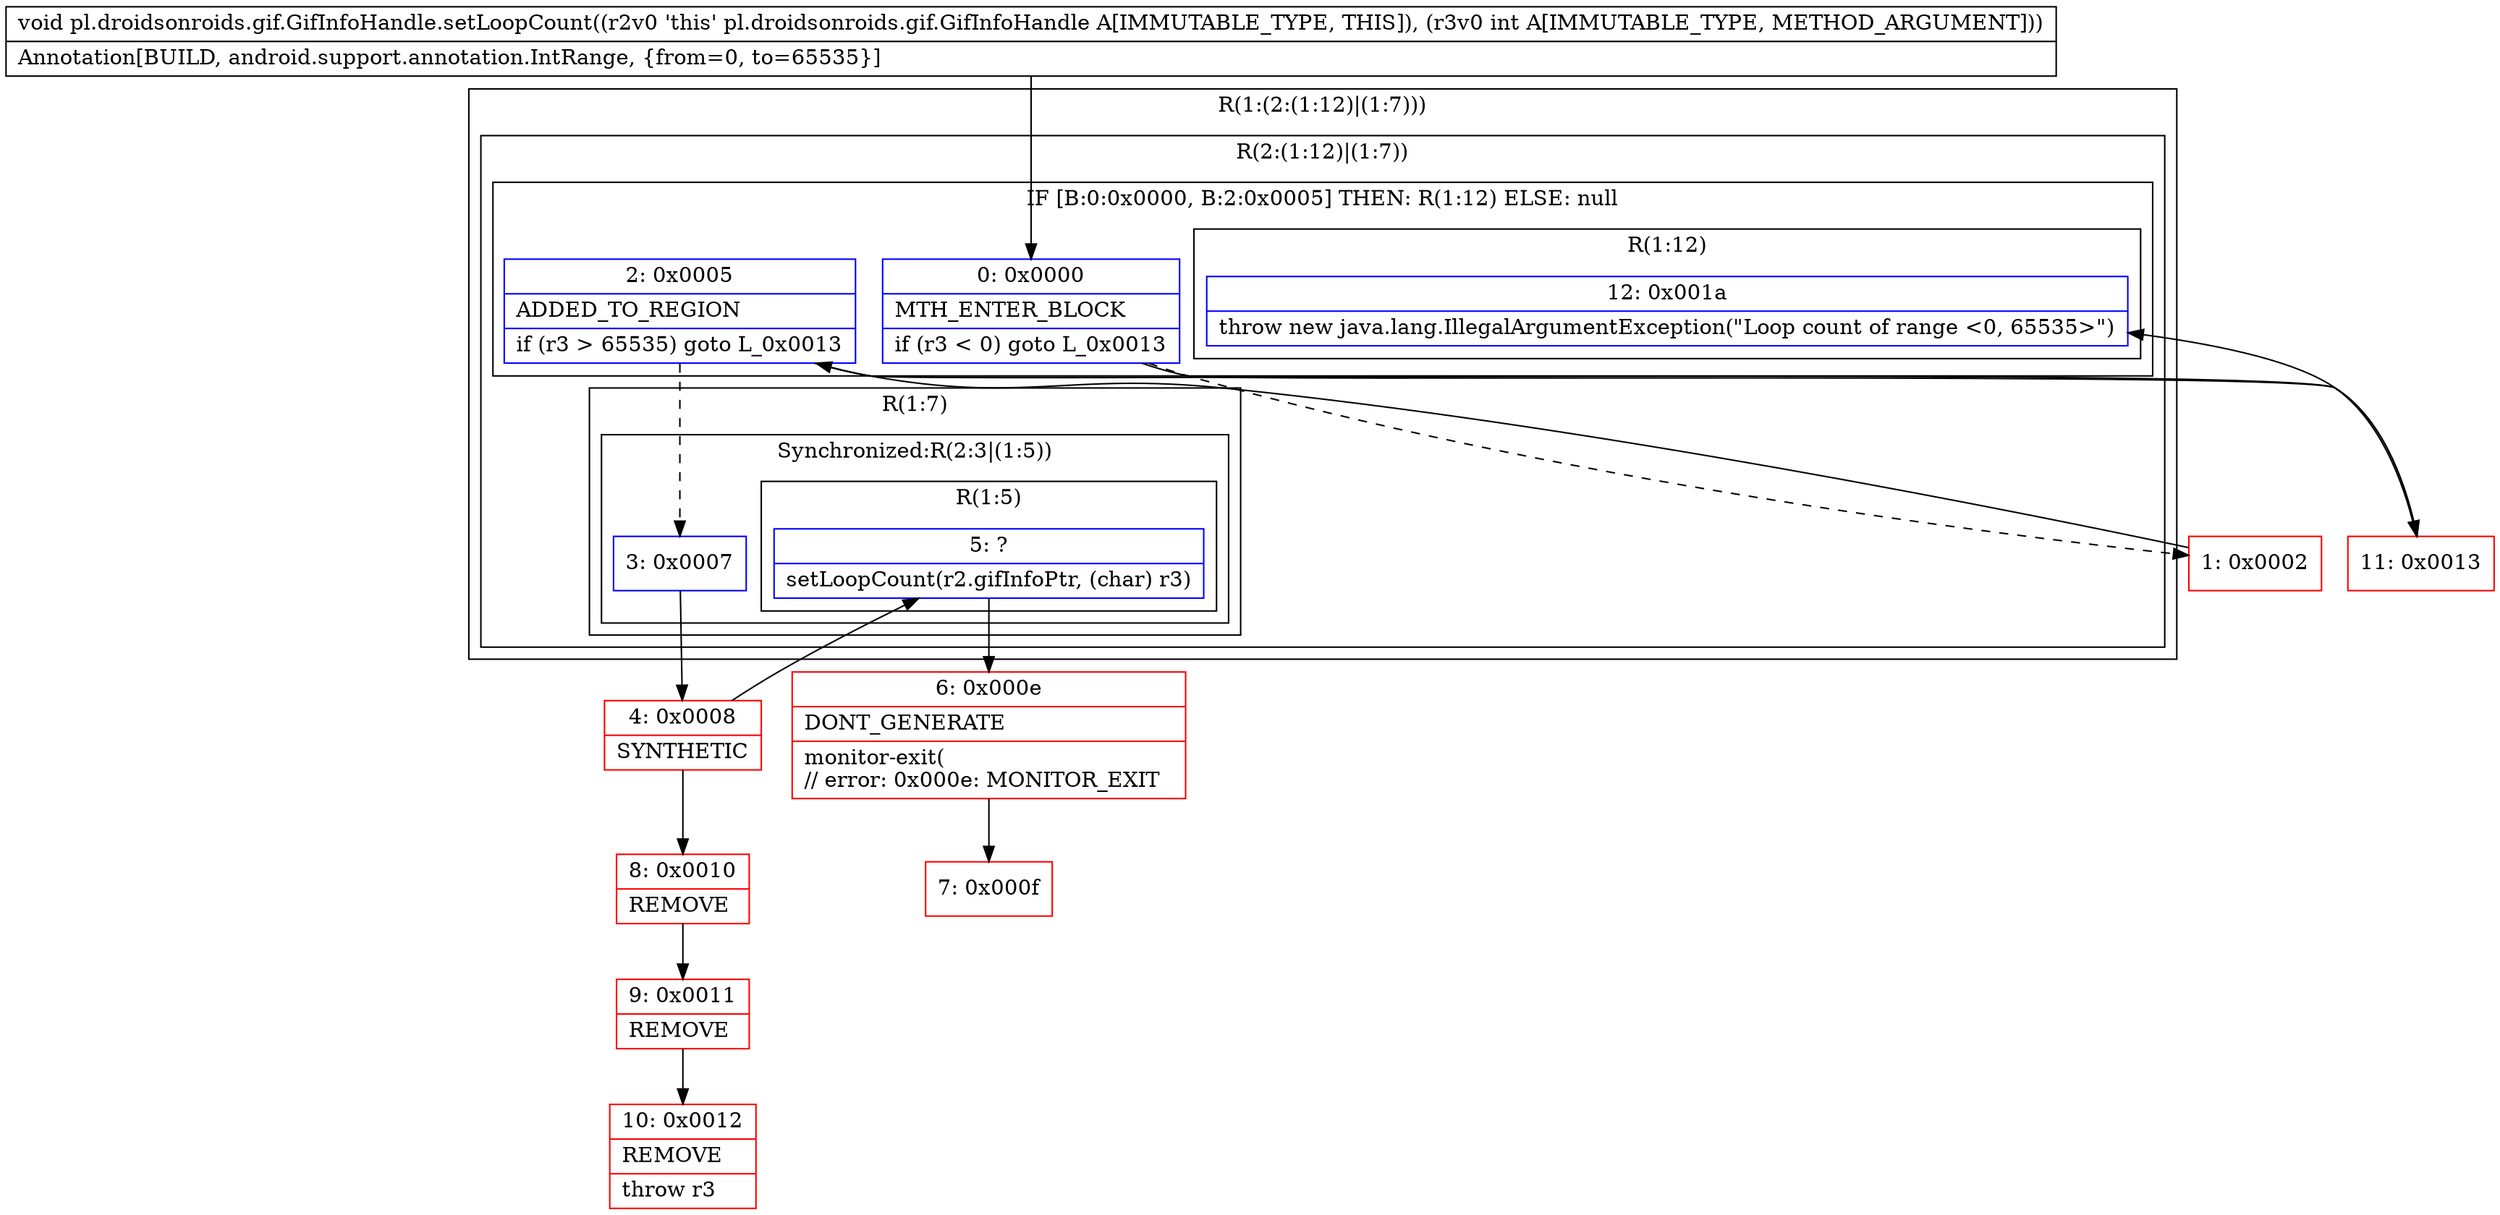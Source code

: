 digraph "CFG forpl.droidsonroids.gif.GifInfoHandle.setLoopCount(I)V" {
subgraph cluster_Region_1611591486 {
label = "R(1:(2:(1:12)|(1:7)))";
node [shape=record,color=blue];
subgraph cluster_Region_1846668678 {
label = "R(2:(1:12)|(1:7))";
node [shape=record,color=blue];
subgraph cluster_IfRegion_1849497515 {
label = "IF [B:0:0x0000, B:2:0x0005] THEN: R(1:12) ELSE: null";
node [shape=record,color=blue];
Node_0 [shape=record,label="{0\:\ 0x0000|MTH_ENTER_BLOCK\l|if (r3 \< 0) goto L_0x0013\l}"];
Node_2 [shape=record,label="{2\:\ 0x0005|ADDED_TO_REGION\l|if (r3 \> 65535) goto L_0x0013\l}"];
subgraph cluster_Region_418979753 {
label = "R(1:12)";
node [shape=record,color=blue];
Node_12 [shape=record,label="{12\:\ 0x001a|throw new java.lang.IllegalArgumentException(\"Loop count of range \<0, 65535\>\")\l}"];
}
}
subgraph cluster_Region_261710999 {
label = "R(1:7)";
node [shape=record,color=blue];
subgraph cluster_SynchronizedRegion_1845876031 {
label = "Synchronized:R(2:3|(1:5))";
node [shape=record,color=blue];
Node_3 [shape=record,label="{3\:\ 0x0007}"];
subgraph cluster_Region_1753421595 {
label = "R(1:5)";
node [shape=record,color=blue];
Node_5 [shape=record,label="{5\:\ ?|setLoopCount(r2.gifInfoPtr, (char) r3)\l}"];
}
}
}
}
}
Node_1 [shape=record,color=red,label="{1\:\ 0x0002}"];
Node_4 [shape=record,color=red,label="{4\:\ 0x0008|SYNTHETIC\l}"];
Node_6 [shape=record,color=red,label="{6\:\ 0x000e|DONT_GENERATE\l|monitor\-exit(\l\/\/ error: 0x000e: MONITOR_EXIT  \l}"];
Node_7 [shape=record,color=red,label="{7\:\ 0x000f}"];
Node_8 [shape=record,color=red,label="{8\:\ 0x0010|REMOVE\l}"];
Node_9 [shape=record,color=red,label="{9\:\ 0x0011|REMOVE\l}"];
Node_10 [shape=record,color=red,label="{10\:\ 0x0012|REMOVE\l|throw r3\l}"];
Node_11 [shape=record,color=red,label="{11\:\ 0x0013}"];
MethodNode[shape=record,label="{void pl.droidsonroids.gif.GifInfoHandle.setLoopCount((r2v0 'this' pl.droidsonroids.gif.GifInfoHandle A[IMMUTABLE_TYPE, THIS]), (r3v0 int A[IMMUTABLE_TYPE, METHOD_ARGUMENT]))  | Annotation[BUILD, android.support.annotation.IntRange, \{from=0, to=65535\}]\l}"];
MethodNode -> Node_0;
Node_0 -> Node_1[style=dashed];
Node_0 -> Node_11;
Node_2 -> Node_3[style=dashed];
Node_2 -> Node_11;
Node_3 -> Node_4;
Node_5 -> Node_6;
Node_1 -> Node_2;
Node_4 -> Node_5;
Node_4 -> Node_8;
Node_6 -> Node_7;
Node_8 -> Node_9;
Node_9 -> Node_10;
Node_11 -> Node_12;
}

